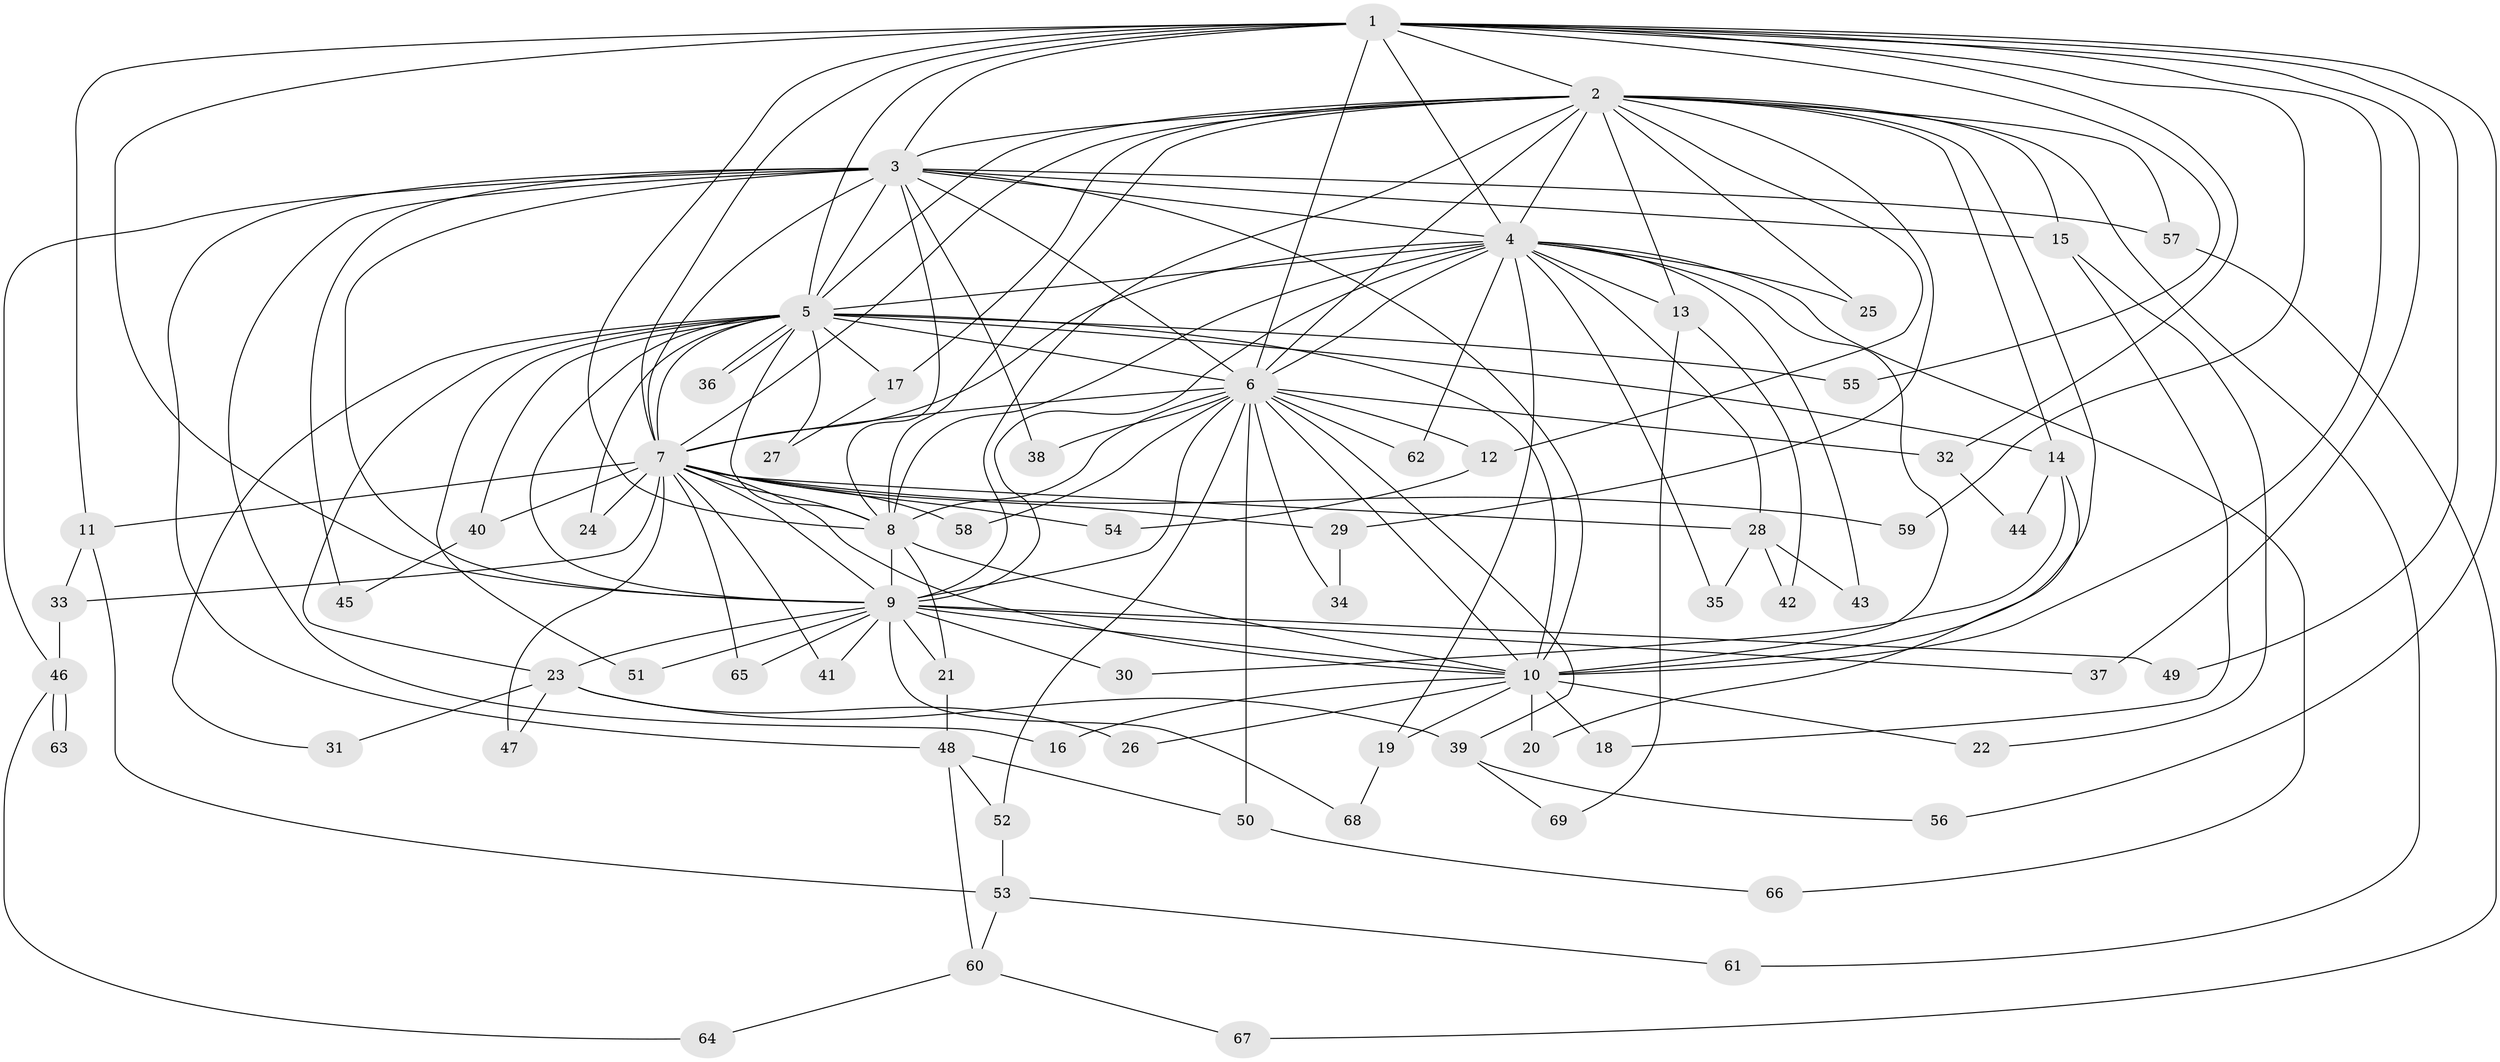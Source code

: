 // coarse degree distribution, {17: 0.047619047619047616, 2: 0.09523809523809523, 4: 0.14285714285714285, 5: 0.09523809523809523, 3: 0.23809523809523808, 9: 0.09523809523809523, 11: 0.14285714285714285, 1: 0.047619047619047616, 6: 0.047619047619047616, 8: 0.047619047619047616}
// Generated by graph-tools (version 1.1) at 2025/36/03/04/25 23:36:14]
// undirected, 69 vertices, 163 edges
graph export_dot {
  node [color=gray90,style=filled];
  1;
  2;
  3;
  4;
  5;
  6;
  7;
  8;
  9;
  10;
  11;
  12;
  13;
  14;
  15;
  16;
  17;
  18;
  19;
  20;
  21;
  22;
  23;
  24;
  25;
  26;
  27;
  28;
  29;
  30;
  31;
  32;
  33;
  34;
  35;
  36;
  37;
  38;
  39;
  40;
  41;
  42;
  43;
  44;
  45;
  46;
  47;
  48;
  49;
  50;
  51;
  52;
  53;
  54;
  55;
  56;
  57;
  58;
  59;
  60;
  61;
  62;
  63;
  64;
  65;
  66;
  67;
  68;
  69;
  1 -- 2;
  1 -- 3;
  1 -- 4;
  1 -- 5;
  1 -- 6;
  1 -- 7;
  1 -- 8;
  1 -- 9;
  1 -- 10;
  1 -- 11;
  1 -- 32;
  1 -- 37;
  1 -- 49;
  1 -- 55;
  1 -- 56;
  1 -- 59;
  2 -- 3;
  2 -- 4;
  2 -- 5;
  2 -- 6;
  2 -- 7;
  2 -- 8;
  2 -- 9;
  2 -- 10;
  2 -- 12;
  2 -- 13;
  2 -- 14;
  2 -- 15;
  2 -- 17;
  2 -- 25;
  2 -- 29;
  2 -- 57;
  2 -- 61;
  3 -- 4;
  3 -- 5;
  3 -- 6;
  3 -- 7;
  3 -- 8;
  3 -- 9;
  3 -- 10;
  3 -- 15;
  3 -- 16;
  3 -- 38;
  3 -- 45;
  3 -- 46;
  3 -- 48;
  3 -- 57;
  4 -- 5;
  4 -- 6;
  4 -- 7;
  4 -- 8;
  4 -- 9;
  4 -- 10;
  4 -- 13;
  4 -- 19;
  4 -- 25;
  4 -- 28;
  4 -- 35;
  4 -- 43;
  4 -- 62;
  4 -- 66;
  5 -- 6;
  5 -- 7;
  5 -- 8;
  5 -- 9;
  5 -- 10;
  5 -- 14;
  5 -- 17;
  5 -- 23;
  5 -- 24;
  5 -- 27;
  5 -- 31;
  5 -- 36;
  5 -- 36;
  5 -- 40;
  5 -- 51;
  5 -- 55;
  6 -- 7;
  6 -- 8;
  6 -- 9;
  6 -- 10;
  6 -- 12;
  6 -- 32;
  6 -- 34;
  6 -- 38;
  6 -- 39;
  6 -- 50;
  6 -- 52;
  6 -- 58;
  6 -- 62;
  7 -- 8;
  7 -- 9;
  7 -- 10;
  7 -- 11;
  7 -- 24;
  7 -- 28;
  7 -- 29;
  7 -- 33;
  7 -- 40;
  7 -- 41;
  7 -- 47;
  7 -- 54;
  7 -- 58;
  7 -- 59;
  7 -- 65;
  8 -- 9;
  8 -- 10;
  8 -- 21;
  9 -- 10;
  9 -- 21;
  9 -- 23;
  9 -- 30;
  9 -- 37;
  9 -- 41;
  9 -- 49;
  9 -- 51;
  9 -- 65;
  9 -- 68;
  10 -- 16;
  10 -- 18;
  10 -- 19;
  10 -- 20;
  10 -- 22;
  10 -- 26;
  11 -- 33;
  11 -- 53;
  12 -- 54;
  13 -- 42;
  13 -- 69;
  14 -- 20;
  14 -- 30;
  14 -- 44;
  15 -- 18;
  15 -- 22;
  17 -- 27;
  19 -- 68;
  21 -- 48;
  23 -- 26;
  23 -- 31;
  23 -- 39;
  23 -- 47;
  28 -- 35;
  28 -- 42;
  28 -- 43;
  29 -- 34;
  32 -- 44;
  33 -- 46;
  39 -- 56;
  39 -- 69;
  40 -- 45;
  46 -- 63;
  46 -- 63;
  46 -- 64;
  48 -- 50;
  48 -- 52;
  48 -- 60;
  50 -- 66;
  52 -- 53;
  53 -- 60;
  53 -- 61;
  57 -- 67;
  60 -- 64;
  60 -- 67;
}
